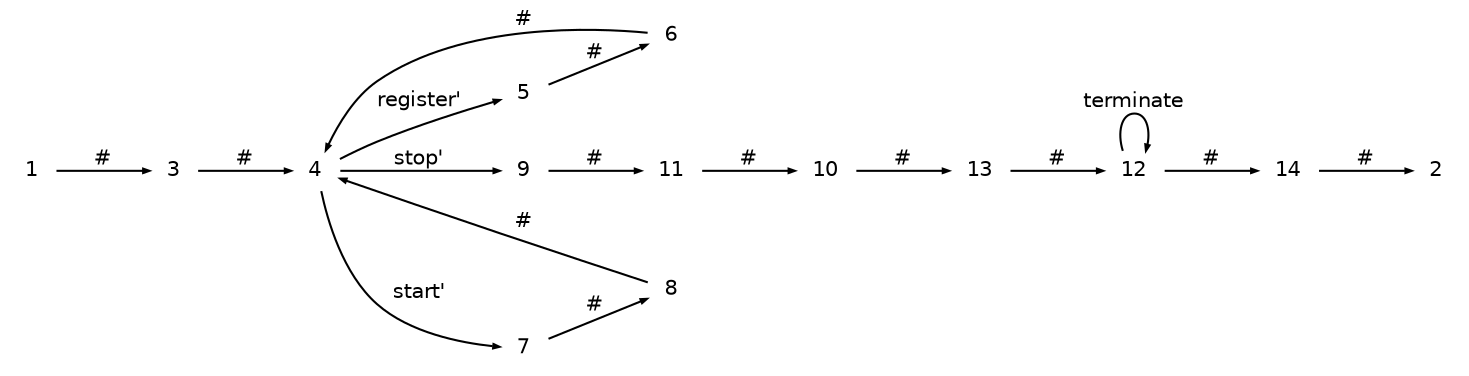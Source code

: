 digraph g
{
   graph [rankdir=LR];
   edge [arrowsize=0.3,fontsize=10,fontname=Helvetica];
   node [shape=plaintext,width=.3,height=.2,fontsize=10,fontname=Helvetica];
   1->3 [label="#"];
   3->4 [label="#"];
   4->5 [label="register'"];
   4->7 [label="start'"];
   4->9 [label="stop'"];
   5->6 [label="#"];
   6->4 [label="#"];
   7->8 [label="#"];
   8->4 [label="#"];
   9->11 [label="#"];
   10->13 [label="#"];
   11->10 [label="#"];
   12->12 [label="terminate"];
   12->14 [label="#"];
   13->12 [label="#"];
   14->2 [label="#"];
}
